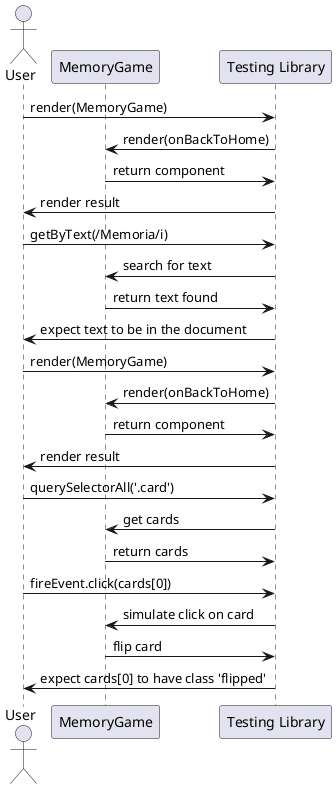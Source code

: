 
@startuml
actor User
participant "MemoryGame" as Game
participant "Testing Library" as Library

User -> Library : render(MemoryGame)
Library -> Game : render(onBackToHome)
Game -> Library : return component
Library -> User : render result

User -> Library : getByText(/Memoria/i)
Library -> Game : search for text
Game -> Library : return text found
Library -> User : expect text to be in the document

User -> Library : render(MemoryGame)
Library -> Game : render(onBackToHome)
Game -> Library : return component
Library -> User : render result

User -> Library : querySelectorAll('.card')
Library -> Game : get cards
Game -> Library : return cards

User -> Library : fireEvent.click(cards[0])
Library -> Game : simulate click on card
Game -> Library : flip card
Library -> User : expect cards[0] to have class 'flipped'

@enduml
